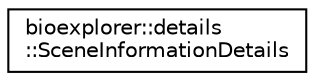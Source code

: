 digraph "Graphical Class Hierarchy"
{
 // LATEX_PDF_SIZE
  edge [fontname="Helvetica",fontsize="10",labelfontname="Helvetica",labelfontsize="10"];
  node [fontname="Helvetica",fontsize="10",shape=record];
  rankdir="LR";
  Node0 [label="bioexplorer::details\l::SceneInformationDetails",height=0.2,width=0.4,color="black", fillcolor="white", style="filled",URL="$d2/d03/structbioexplorer_1_1details_1_1SceneInformationDetails.html",tooltip="List of metrics for the current scene."];
}
